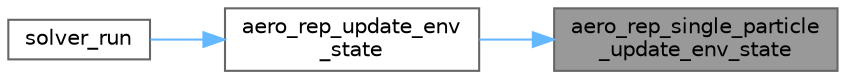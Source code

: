 digraph "aero_rep_single_particle_update_env_state"
{
 // LATEX_PDF_SIZE
  bgcolor="transparent";
  edge [fontname=Helvetica,fontsize=10,labelfontname=Helvetica,labelfontsize=10];
  node [fontname=Helvetica,fontsize=10,shape=box,height=0.2,width=0.4];
  rankdir="RL";
  Node1 [label="aero_rep_single_particle\l_update_env_state",height=0.2,width=0.4,color="gray40", fillcolor="grey60", style="filled", fontcolor="black",tooltip="Update aerosol representation data for new environmental conditions."];
  Node1 -> Node2 [dir="back",color="steelblue1",style="solid"];
  Node2 [label="aero_rep_update_env\l_state",height=0.2,width=0.4,color="grey40", fillcolor="white", style="filled",URL="$aero__rep__solver_8c.html#a12de9a6d2ba14abd79aff561014feeb9",tooltip="Update the aerosol representations for new environmental conditions."];
  Node2 -> Node3 [dir="back",color="steelblue1",style="solid"];
  Node3 [label="solver_run",height=0.2,width=0.4,color="grey40", fillcolor="white", style="filled",URL="$camp__solver_8c.html#afc5ec8680b419e7ab49530d53a76cee4",tooltip="Solve for a given timestep."];
}
